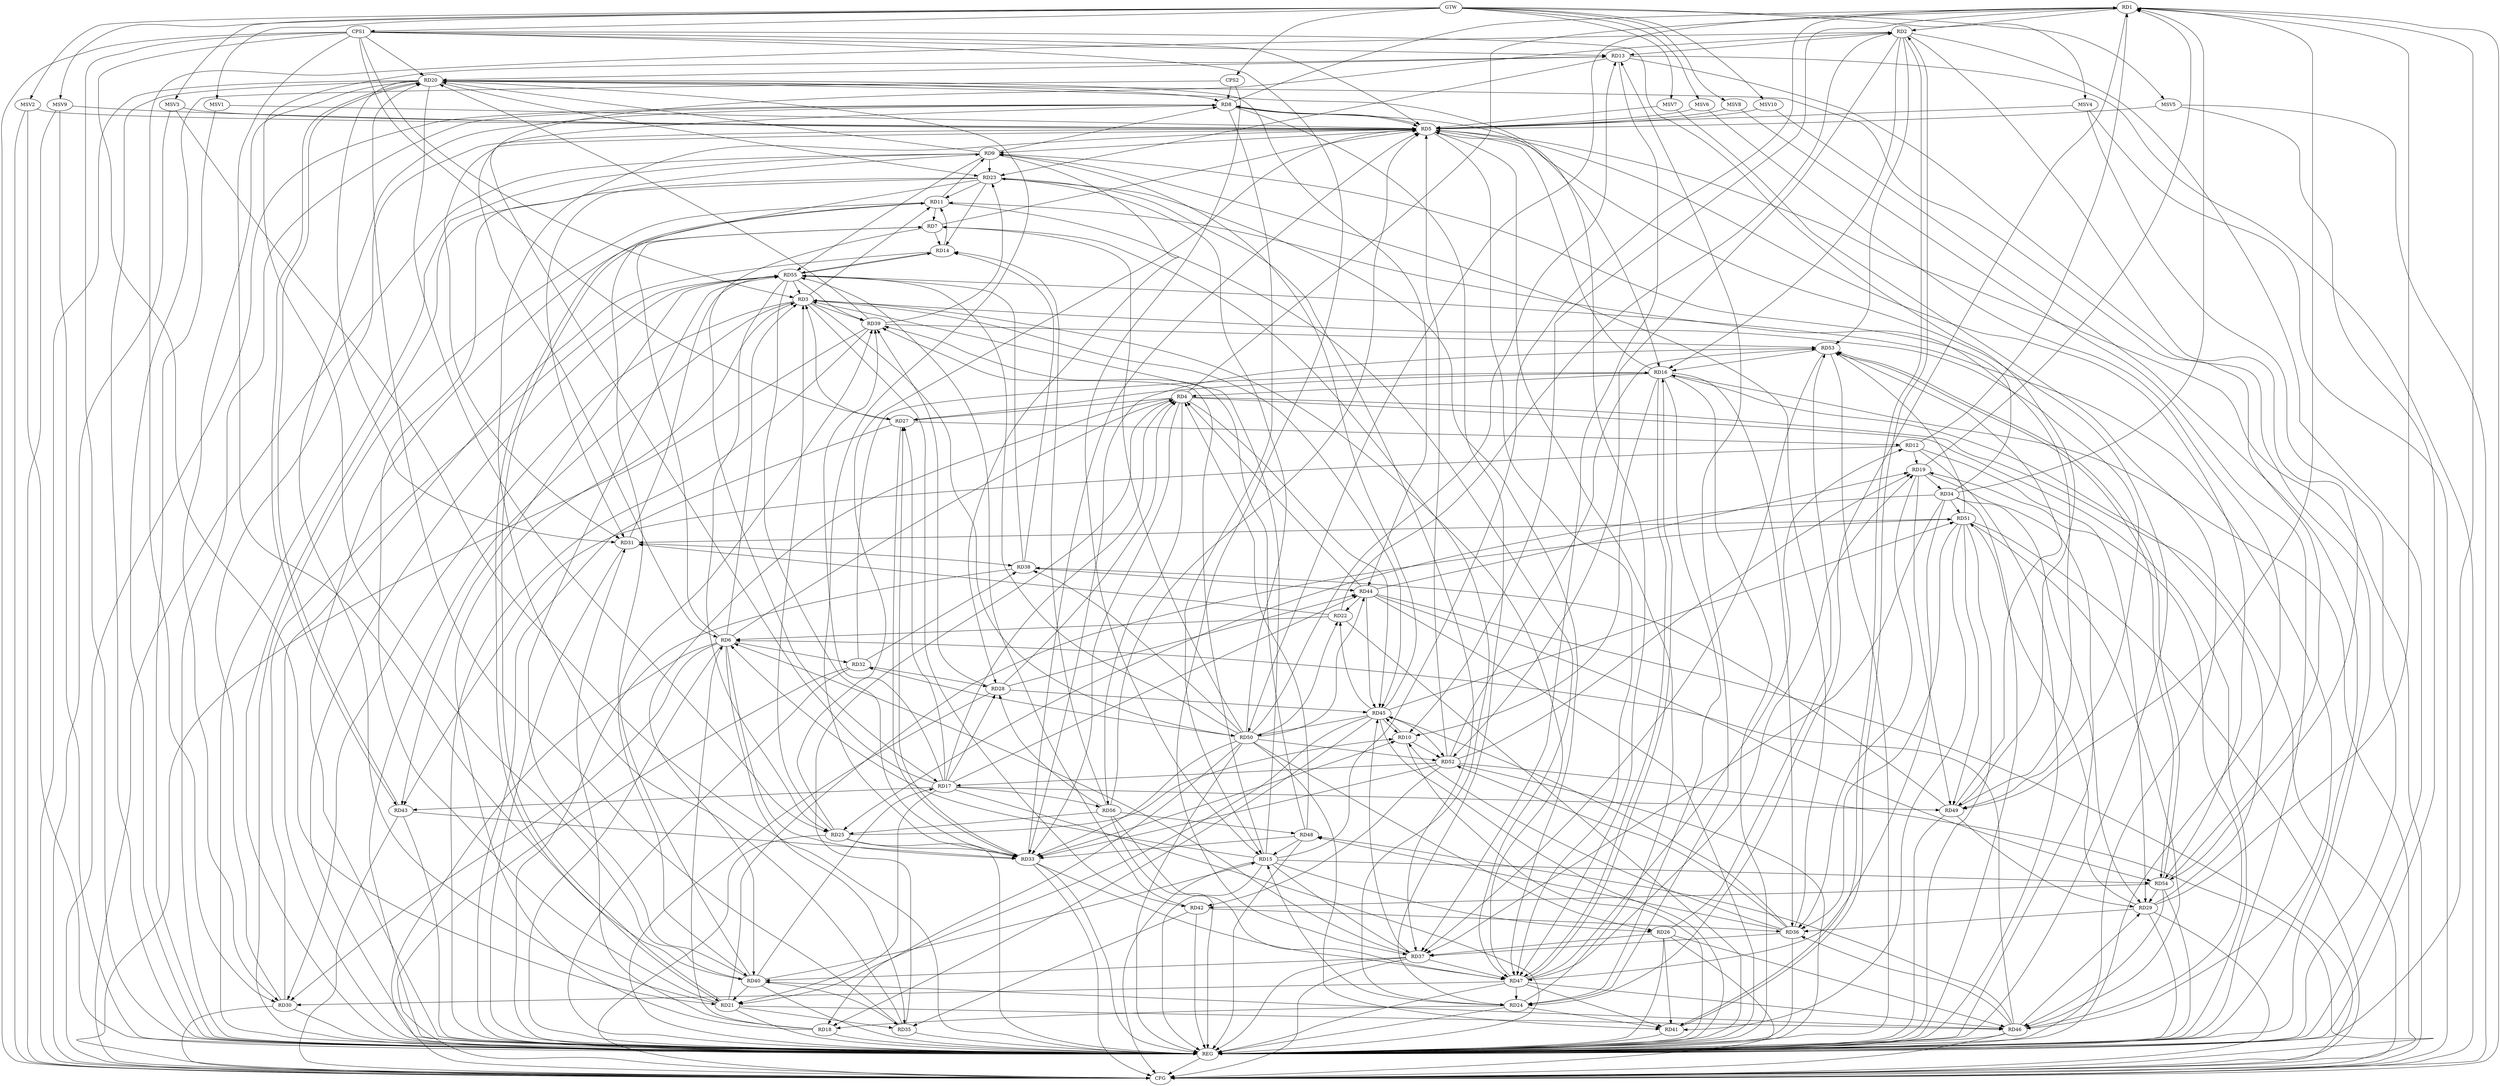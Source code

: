 strict digraph G {
  RD1 [ label="RD1" ];
  RD2 [ label="RD2" ];
  RD3 [ label="RD3" ];
  RD4 [ label="RD4" ];
  RD5 [ label="RD5" ];
  RD6 [ label="RD6" ];
  RD7 [ label="RD7" ];
  RD8 [ label="RD8" ];
  RD9 [ label="RD9" ];
  RD10 [ label="RD10" ];
  RD11 [ label="RD11" ];
  RD12 [ label="RD12" ];
  RD13 [ label="RD13" ];
  RD14 [ label="RD14" ];
  RD15 [ label="RD15" ];
  RD16 [ label="RD16" ];
  RD17 [ label="RD17" ];
  RD18 [ label="RD18" ];
  RD19 [ label="RD19" ];
  RD20 [ label="RD20" ];
  RD21 [ label="RD21" ];
  RD22 [ label="RD22" ];
  RD23 [ label="RD23" ];
  RD24 [ label="RD24" ];
  RD25 [ label="RD25" ];
  RD26 [ label="RD26" ];
  RD27 [ label="RD27" ];
  RD28 [ label="RD28" ];
  RD29 [ label="RD29" ];
  RD30 [ label="RD30" ];
  RD31 [ label="RD31" ];
  RD32 [ label="RD32" ];
  RD33 [ label="RD33" ];
  RD34 [ label="RD34" ];
  RD35 [ label="RD35" ];
  RD36 [ label="RD36" ];
  RD37 [ label="RD37" ];
  RD38 [ label="RD38" ];
  RD39 [ label="RD39" ];
  RD40 [ label="RD40" ];
  RD41 [ label="RD41" ];
  RD42 [ label="RD42" ];
  RD43 [ label="RD43" ];
  RD44 [ label="RD44" ];
  RD45 [ label="RD45" ];
  RD46 [ label="RD46" ];
  RD47 [ label="RD47" ];
  RD48 [ label="RD48" ];
  RD49 [ label="RD49" ];
  RD50 [ label="RD50" ];
  RD51 [ label="RD51" ];
  RD52 [ label="RD52" ];
  RD53 [ label="RD53" ];
  RD54 [ label="RD54" ];
  RD55 [ label="RD55" ];
  RD56 [ label="RD56" ];
  CPS1 [ label="CPS1" ];
  CPS2 [ label="CPS2" ];
  GTW [ label="GTW" ];
  REG [ label="REG" ];
  CFG [ label="CFG" ];
  MSV1 [ label="MSV1" ];
  MSV2 [ label="MSV2" ];
  MSV3 [ label="MSV3" ];
  MSV4 [ label="MSV4" ];
  MSV5 [ label="MSV5" ];
  MSV6 [ label="MSV6" ];
  MSV7 [ label="MSV7" ];
  MSV8 [ label="MSV8" ];
  MSV9 [ label="MSV9" ];
  MSV10 [ label="MSV10" ];
  RD1 -> RD2;
  RD4 -> RD1;
  RD8 -> RD1;
  RD1 -> RD10;
  RD12 -> RD1;
  RD15 -> RD1;
  RD19 -> RD1;
  RD1 -> RD24;
  RD29 -> RD1;
  RD34 -> RD1;
  RD1 -> RD49;
  RD1 -> RD50;
  RD2 -> RD13;
  RD2 -> RD16;
  RD17 -> RD2;
  RD22 -> RD2;
  RD2 -> RD30;
  RD2 -> RD41;
  RD41 -> RD2;
  RD2 -> RD52;
  RD2 -> RD53;
  RD2 -> RD54;
  RD6 -> RD3;
  RD3 -> RD11;
  RD15 -> RD3;
  RD18 -> RD3;
  RD25 -> RD3;
  RD27 -> RD3;
  RD3 -> RD30;
  RD3 -> RD39;
  RD3 -> RD42;
  RD3 -> RD45;
  RD47 -> RD3;
  RD3 -> RD49;
  RD3 -> RD50;
  RD55 -> RD3;
  RD6 -> RD4;
  RD16 -> RD4;
  RD17 -> RD4;
  RD4 -> RD27;
  RD28 -> RD4;
  RD4 -> RD33;
  RD35 -> RD4;
  RD4 -> RD40;
  RD44 -> RD4;
  RD4 -> RD45;
  RD48 -> RD4;
  RD4 -> RD56;
  RD7 -> RD5;
  RD5 -> RD8;
  RD8 -> RD5;
  RD5 -> RD9;
  RD16 -> RD5;
  RD24 -> RD5;
  RD25 -> RD5;
  RD30 -> RD5;
  RD5 -> RD31;
  RD33 -> RD5;
  RD35 -> RD5;
  RD5 -> RD47;
  RD52 -> RD5;
  RD5 -> RD54;
  RD56 -> RD5;
  RD6 -> RD7;
  RD8 -> RD6;
  RD15 -> RD6;
  RD18 -> RD6;
  RD22 -> RD6;
  RD6 -> RD30;
  RD6 -> RD32;
  RD6 -> RD33;
  RD6 -> RD35;
  RD37 -> RD6;
  RD46 -> RD6;
  RD11 -> RD7;
  RD7 -> RD14;
  RD7 -> RD17;
  RD7 -> RD24;
  RD50 -> RD7;
  RD9 -> RD8;
  RD8 -> RD15;
  RD8 -> RD16;
  RD20 -> RD8;
  RD21 -> RD8;
  RD8 -> RD24;
  RD11 -> RD9;
  RD9 -> RD20;
  RD21 -> RD9;
  RD9 -> RD23;
  RD9 -> RD28;
  RD34 -> RD9;
  RD36 -> RD9;
  RD45 -> RD9;
  RD9 -> RD55;
  RD16 -> RD10;
  RD25 -> RD10;
  RD33 -> RD10;
  RD36 -> RD10;
  RD10 -> RD45;
  RD45 -> RD10;
  RD10 -> RD52;
  RD14 -> RD11;
  RD11 -> RD21;
  RD21 -> RD11;
  RD23 -> RD11;
  RD11 -> RD47;
  RD49 -> RD11;
  RD12 -> RD19;
  RD27 -> RD12;
  RD12 -> RD29;
  RD12 -> RD43;
  RD47 -> RD12;
  RD13 -> RD20;
  RD13 -> RD23;
  RD24 -> RD13;
  RD13 -> RD37;
  RD40 -> RD13;
  RD50 -> RD13;
  RD23 -> RD14;
  RD38 -> RD14;
  RD14 -> RD55;
  RD55 -> RD14;
  RD56 -> RD14;
  RD24 -> RD15;
  RD15 -> RD26;
  RD15 -> RD37;
  RD15 -> RD39;
  RD40 -> RD15;
  RD48 -> RD15;
  RD15 -> RD54;
  RD16 -> RD24;
  RD16 -> RD27;
  RD29 -> RD16;
  RD32 -> RD16;
  RD16 -> RD36;
  RD16 -> RD47;
  RD47 -> RD16;
  RD53 -> RD16;
  RD17 -> RD21;
  RD17 -> RD27;
  RD17 -> RD28;
  RD17 -> RD39;
  RD40 -> RD17;
  RD17 -> RD43;
  RD17 -> RD44;
  RD17 -> RD49;
  RD52 -> RD17;
  RD17 -> RD56;
  RD24 -> RD18;
  RD18 -> RD31;
  RD45 -> RD18;
  RD50 -> RD18;
  RD19 -> RD34;
  RD19 -> RD36;
  RD44 -> RD19;
  RD46 -> RD19;
  RD47 -> RD19;
  RD19 -> RD49;
  RD52 -> RD19;
  RD20 -> RD23;
  RD20 -> RD25;
  RD20 -> RD30;
  RD20 -> RD31;
  RD20 -> RD33;
  RD35 -> RD20;
  RD39 -> RD20;
  RD20 -> RD43;
  RD43 -> RD20;
  RD20 -> RD44;
  RD20 -> RD47;
  RD54 -> RD20;
  RD21 -> RD35;
  RD40 -> RD21;
  RD45 -> RD21;
  RD21 -> RD46;
  RD21 -> RD51;
  RD22 -> RD31;
  RD44 -> RD22;
  RD45 -> RD22;
  RD50 -> RD22;
  RD23 -> RD31;
  RD23 -> RD37;
  RD39 -> RD23;
  RD23 -> RD40;
  RD23 -> RD47;
  RD50 -> RD23;
  RD24 -> RD41;
  RD47 -> RD24;
  RD25 -> RD33;
  RD34 -> RD25;
  RD55 -> RD25;
  RD56 -> RD25;
  RD26 -> RD37;
  RD26 -> RD41;
  RD26 -> RD46;
  RD50 -> RD26;
  RD26 -> RD53;
  RD27 -> RD33;
  RD33 -> RD27;
  RD32 -> RD28;
  RD28 -> RD39;
  RD28 -> RD44;
  RD28 -> RD45;
  RD56 -> RD28;
  RD34 -> RD29;
  RD29 -> RD36;
  RD46 -> RD29;
  RD49 -> RD29;
  RD29 -> RD51;
  RD54 -> RD29;
  RD47 -> RD30;
  RD30 -> RD55;
  RD31 -> RD38;
  RD51 -> RD31;
  RD31 -> RD55;
  RD32 -> RD38;
  RD50 -> RD32;
  RD43 -> RD33;
  RD33 -> RD47;
  RD48 -> RD33;
  RD50 -> RD33;
  RD52 -> RD33;
  RD53 -> RD33;
  RD55 -> RD33;
  RD34 -> RD37;
  RD34 -> RD47;
  RD34 -> RD51;
  RD40 -> RD35;
  RD42 -> RD35;
  RD36 -> RD37;
  RD42 -> RD36;
  RD36 -> RD45;
  RD46 -> RD36;
  RD36 -> RD48;
  RD51 -> RD36;
  RD36 -> RD52;
  RD37 -> RD40;
  RD37 -> RD45;
  RD37 -> RD47;
  RD53 -> RD37;
  RD38 -> RD44;
  RD49 -> RD38;
  RD50 -> RD38;
  RD38 -> RD55;
  RD40 -> RD39;
  RD48 -> RD39;
  RD39 -> RD53;
  RD55 -> RD39;
  RD46 -> RD40;
  RD40 -> RD55;
  RD47 -> RD41;
  RD50 -> RD41;
  RD51 -> RD41;
  RD52 -> RD42;
  RD54 -> RD42;
  RD42 -> RD55;
  RD55 -> RD43;
  RD44 -> RD45;
  RD50 -> RD44;
  RD44 -> RD54;
  RD45 -> RD50;
  RD45 -> RD51;
  RD45 -> RD52;
  RD47 -> RD46;
  RD46 -> RD48;
  RD51 -> RD46;
  RD54 -> RD46;
  RD55 -> RD46;
  RD56 -> RD47;
  RD56 -> RD48;
  RD51 -> RD49;
  RD49 -> RD53;
  RD50 -> RD52;
  RD50 -> RD55;
  RD51 -> RD53;
  RD52 -> RD53;
  RD53 -> RD54;
  RD54 -> RD53;
  CPS1 -> RD5;
  CPS1 -> RD49;
  CPS1 -> RD37;
  CPS1 -> RD13;
  CPS1 -> RD27;
  CPS1 -> RD21;
  CPS1 -> RD3;
  CPS1 -> RD40;
  CPS1 -> RD20;
  CPS2 -> RD15;
  CPS2 -> RD8;
  GTW -> CPS1;
  GTW -> CPS2;
  RD1 -> REG;
  RD2 -> REG;
  RD3 -> REG;
  RD4 -> REG;
  RD5 -> REG;
  RD6 -> REG;
  RD7 -> REG;
  RD8 -> REG;
  RD9 -> REG;
  RD10 -> REG;
  RD11 -> REG;
  RD12 -> REG;
  RD13 -> REG;
  RD14 -> REG;
  RD15 -> REG;
  RD16 -> REG;
  RD17 -> REG;
  RD18 -> REG;
  RD19 -> REG;
  RD20 -> REG;
  RD21 -> REG;
  RD22 -> REG;
  RD23 -> REG;
  RD24 -> REG;
  RD25 -> REG;
  RD26 -> REG;
  RD27 -> REG;
  RD28 -> REG;
  RD29 -> REG;
  RD30 -> REG;
  RD31 -> REG;
  RD32 -> REG;
  RD33 -> REG;
  RD34 -> REG;
  RD35 -> REG;
  RD36 -> REG;
  RD37 -> REG;
  RD38 -> REG;
  RD39 -> REG;
  RD40 -> REG;
  RD41 -> REG;
  RD42 -> REG;
  RD43 -> REG;
  RD44 -> REG;
  RD45 -> REG;
  RD46 -> REG;
  RD47 -> REG;
  RD48 -> REG;
  RD49 -> REG;
  RD50 -> REG;
  RD51 -> REG;
  RD52 -> REG;
  RD53 -> REG;
  RD54 -> REG;
  RD55 -> REG;
  RD56 -> REG;
  CPS1 -> REG;
  CPS2 -> REG;
  RD25 -> CFG;
  RD4 -> CFG;
  RD33 -> CFG;
  RD51 -> CFG;
  RD1 -> CFG;
  RD39 -> CFG;
  RD29 -> CFG;
  RD15 -> CFG;
  RD37 -> CFG;
  RD46 -> CFG;
  RD32 -> CFG;
  RD16 -> CFG;
  RD30 -> CFG;
  RD6 -> CFG;
  RD20 -> CFG;
  RD44 -> CFG;
  RD9 -> CFG;
  RD26 -> CFG;
  RD5 -> CFG;
  RD43 -> CFG;
  RD13 -> CFG;
  CPS1 -> CFG;
  RD52 -> CFG;
  RD8 -> CFG;
  REG -> CFG;
  MSV1 -> RD5;
  MSV2 -> RD5;
  GTW -> MSV1;
  MSV1 -> REG;
  GTW -> MSV2;
  MSV2 -> REG;
  MSV2 -> CFG;
  MSV3 -> RD5;
  MSV4 -> RD5;
  MSV5 -> RD5;
  MSV6 -> RD5;
  GTW -> MSV3;
  MSV3 -> REG;
  MSV3 -> CFG;
  GTW -> MSV4;
  MSV4 -> REG;
  MSV4 -> CFG;
  GTW -> MSV5;
  MSV5 -> REG;
  MSV5 -> CFG;
  GTW -> MSV6;
  MSV6 -> REG;
  MSV7 -> RD5;
  MSV8 -> RD5;
  MSV9 -> RD5;
  GTW -> MSV7;
  MSV7 -> REG;
  GTW -> MSV8;
  MSV8 -> REG;
  GTW -> MSV9;
  MSV9 -> REG;
  MSV9 -> CFG;
  MSV10 -> RD5;
  GTW -> MSV10;
  MSV10 -> REG;
}
